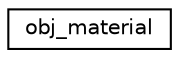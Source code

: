 digraph "Graphical Class Hierarchy"
{
  edge [fontname="Helvetica",fontsize="10",labelfontname="Helvetica",labelfontsize="10"];
  node [fontname="Helvetica",fontsize="10",shape=record];
  rankdir="LR";
  Node1 [label="obj_material",height=0.2,width=0.4,color="black", fillcolor="white", style="filled",URL="$structobj__material.html"];
}
